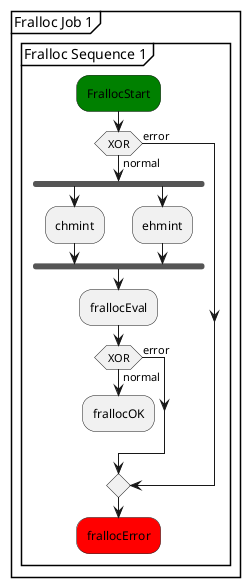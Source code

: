 @startuml
partition "Fralloc Job 1" {
  group "Fralloc Sequence 1"

    #green:FrallocStart;
    if (XOR) then (normal)
      fork
        :chmint;
      fork again
        :ehmint;
      end fork
      :frallocEval;
      if (XOR) then (normal)
        :frallocOK;
        detach
      else (error)
      endif;
    else (error)
    endif    
    #red:frallocError;
  end group 
}
@enduml
